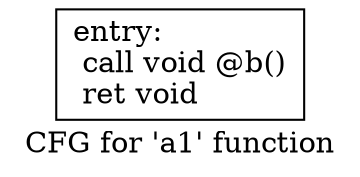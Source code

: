 digraph "CFG for 'a1' function" {
	label="CFG for 'a1' function";

	Node0xc54ca0 [shape=record,label="{entry:\l  call void @b()\l  ret void\l}"];
}
